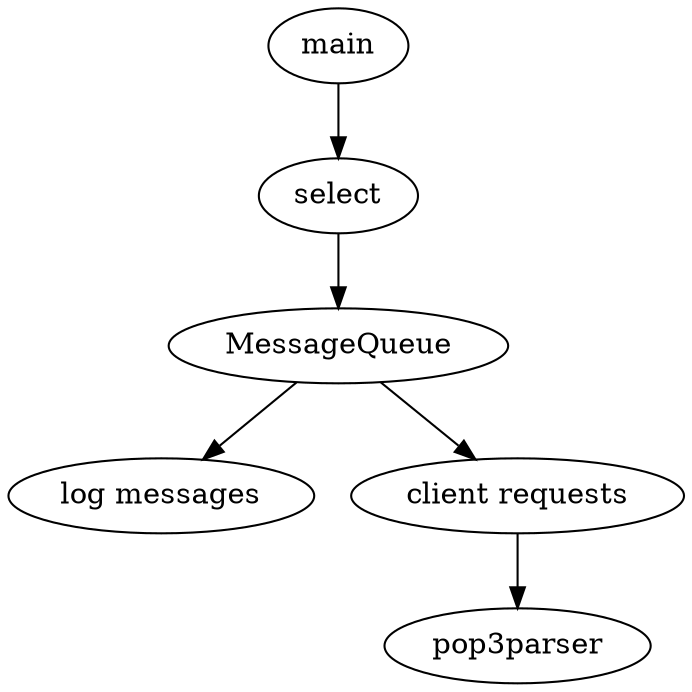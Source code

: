 digraph G {
	main -> select -> MessageQueue;
	MessageQueue -> "log messages";
	MessageQueue -> "client requests" -> pop3parser;
}
